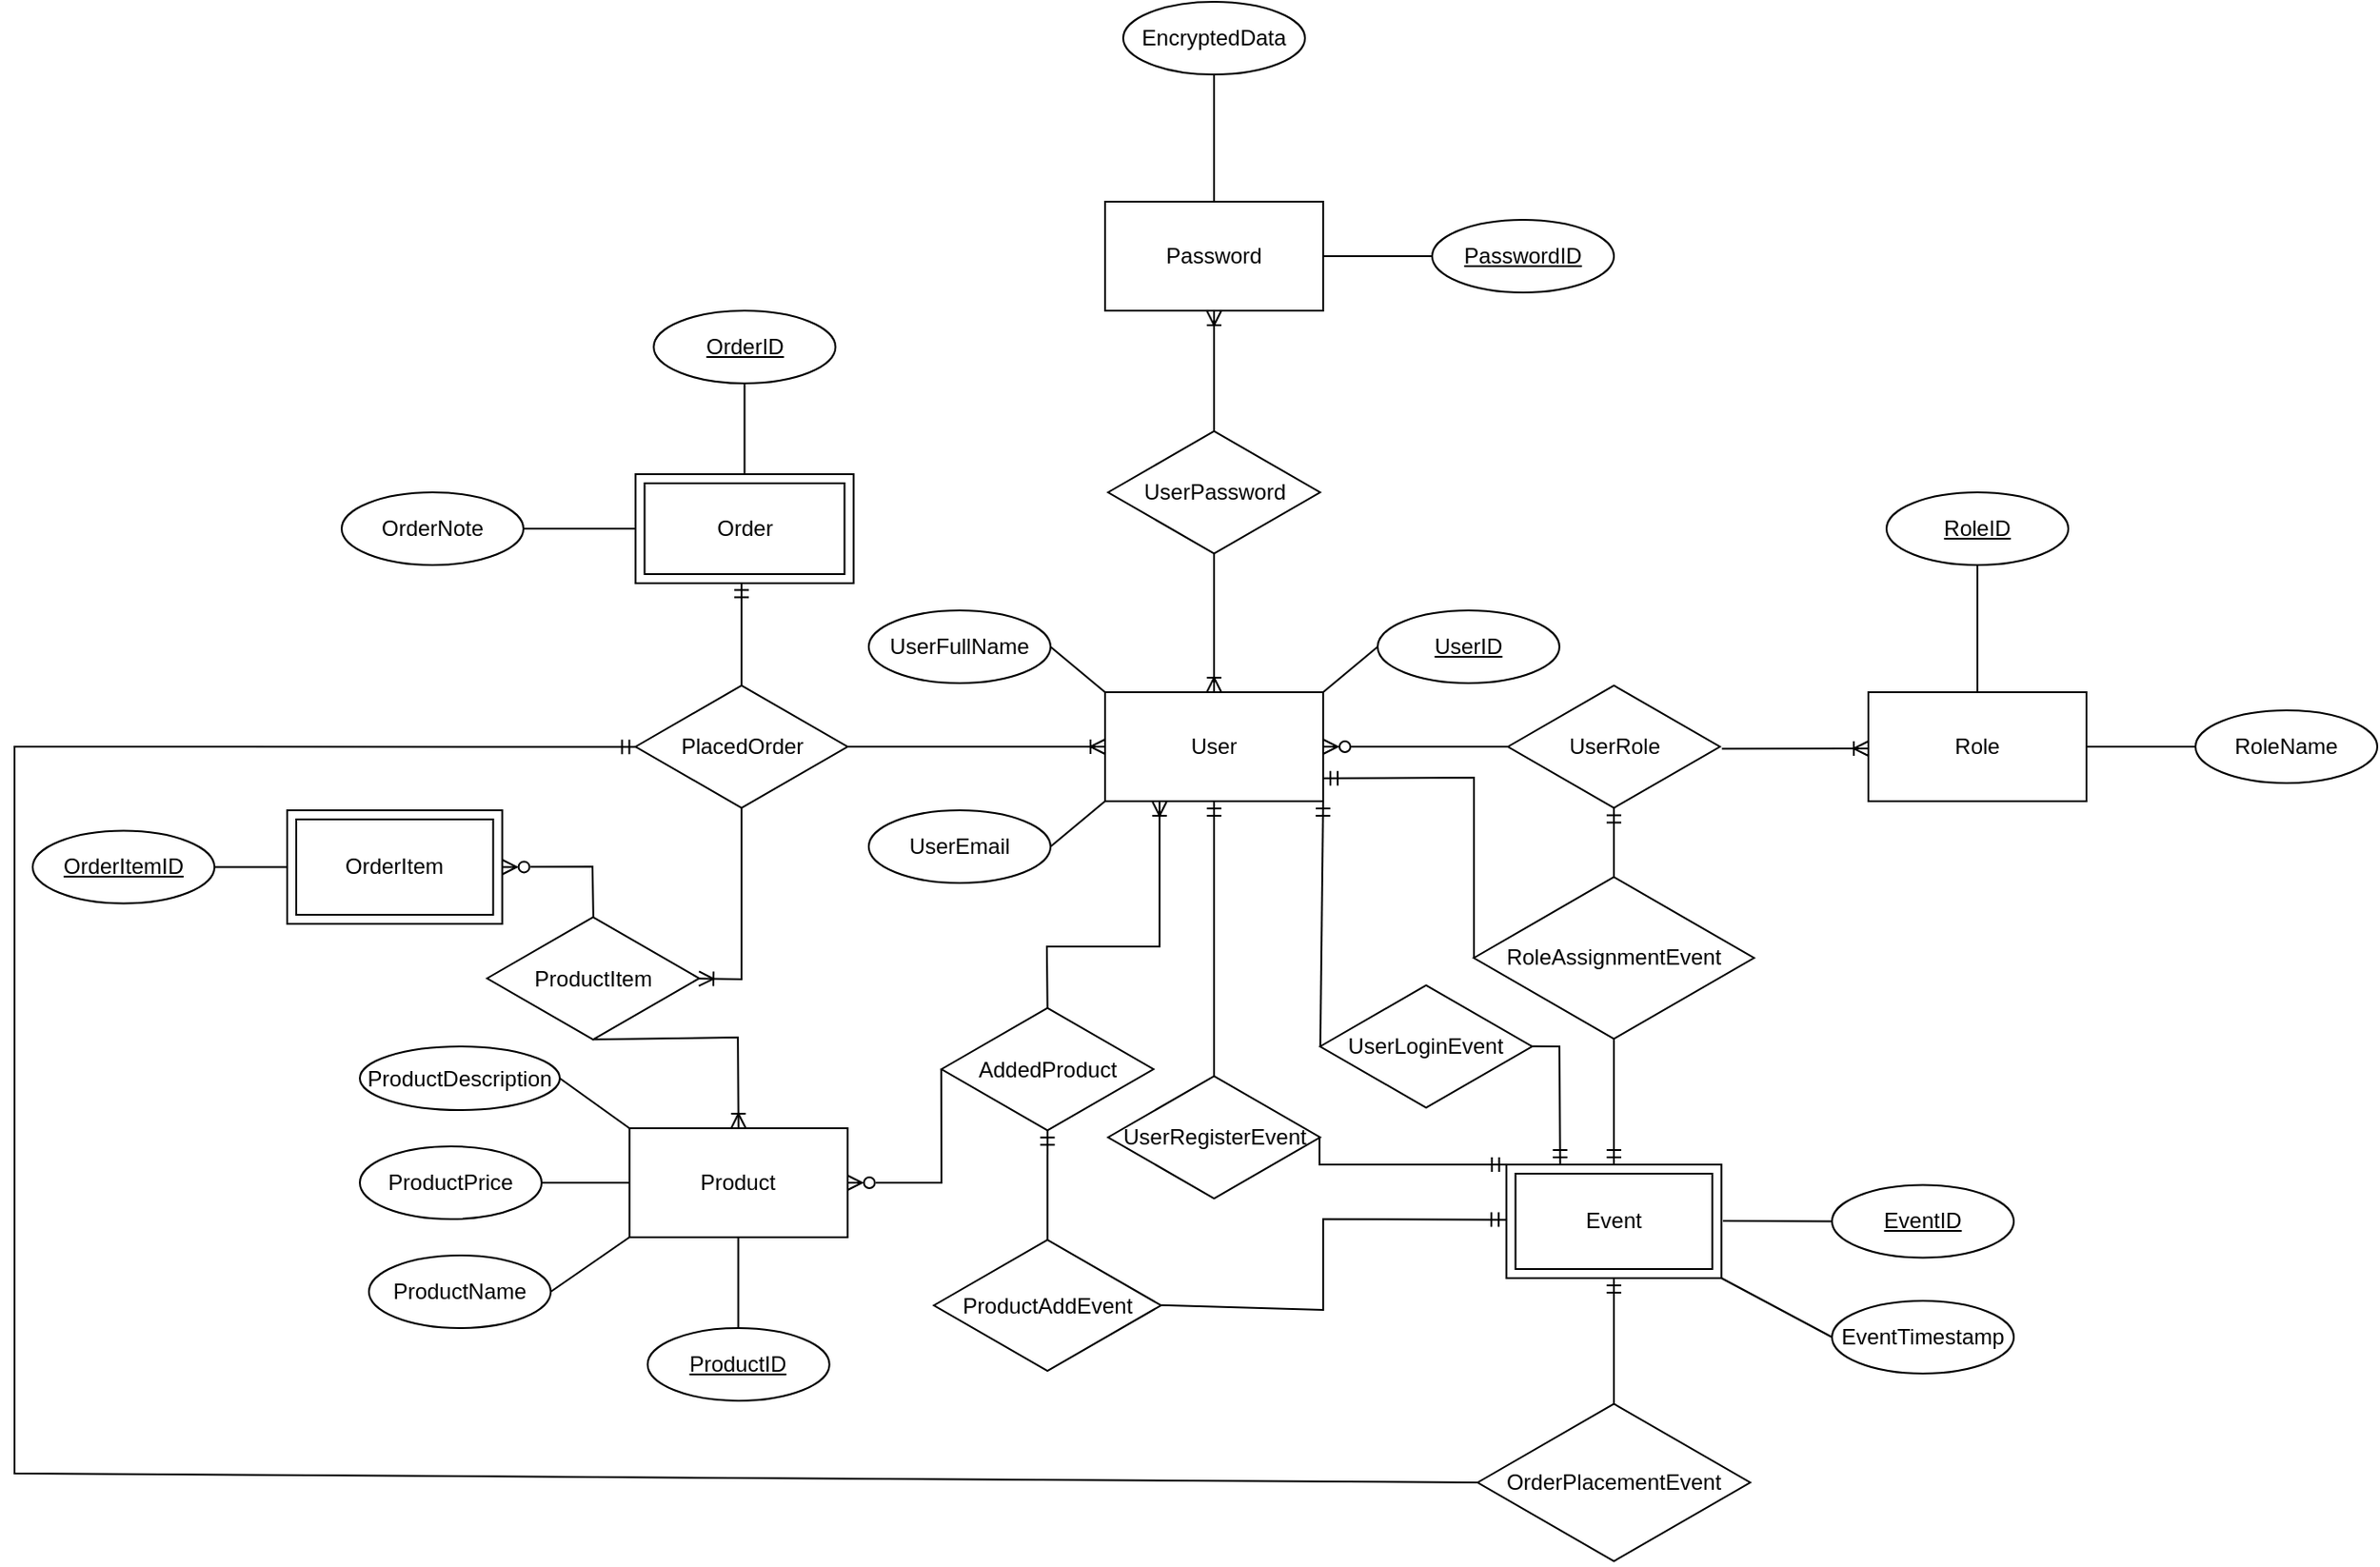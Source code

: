 <mxfile version="21.2.1" type="device">
  <diagram id="R2lEEEUBdFMjLlhIrx00" name="Page-1">
    <mxGraphModel dx="1406" dy="1067" grid="1" gridSize="10" guides="1" tooltips="1" connect="1" arrows="1" fold="1" page="1" pageScale="1" pageWidth="3300" pageHeight="4681" math="0" shadow="0" extFonts="Permanent Marker^https://fonts.googleapis.com/css?family=Permanent+Marker">
      <root>
        <mxCell id="0" />
        <mxCell id="1" parent="0" />
        <mxCell id="20_6diqD-8w0m4eNWyZp-1" value="Product" style="rounded=0;whiteSpace=wrap;html=1;" parent="1" vertex="1">
          <mxGeometry x="1178.34" y="1570" width="120" height="60" as="geometry" />
        </mxCell>
        <mxCell id="20_6diqD-8w0m4eNWyZp-2" value="Order" style="shape=ext;margin=3;double=1;whiteSpace=wrap;html=1;align=center;" parent="1" vertex="1">
          <mxGeometry x="1181.68" y="1210" width="120" height="60" as="geometry" />
        </mxCell>
        <mxCell id="20_6diqD-8w0m4eNWyZp-4" value="PlacedOrder" style="html=1;whiteSpace=wrap;aspect=fixed;shape=isoRectangle;" parent="1" vertex="1">
          <mxGeometry x="1181.68" y="1325" width="116.66" height="70" as="geometry" />
        </mxCell>
        <mxCell id="20_6diqD-8w0m4eNWyZp-6" value="" style="fontSize=12;html=1;endArrow=ERoneToMany;endFill=0;rounded=0;startArrow=none;startFill=0;entryX=0.5;entryY=0;entryDx=0;entryDy=0;exitX=0.498;exitY=0.98;exitDx=0;exitDy=0;exitPerimeter=0;" parent="1" source="VqJtGBDHk-TSc9aQAwcV-5" target="20_6diqD-8w0m4eNWyZp-1" edge="1">
          <mxGeometry width="100" height="100" relative="1" as="geometry">
            <mxPoint x="1240" y="1520" as="sourcePoint" />
            <mxPoint x="1290" y="1410" as="targetPoint" />
            <Array as="points">
              <mxPoint x="1238" y="1520" />
            </Array>
          </mxGeometry>
        </mxCell>
        <mxCell id="20_6diqD-8w0m4eNWyZp-9" value="User" style="rounded=0;whiteSpace=wrap;html=1;" parent="1" vertex="1">
          <mxGeometry x="1440" y="1330" width="120" height="60" as="geometry" />
        </mxCell>
        <mxCell id="20_6diqD-8w0m4eNWyZp-13" value="" style="fontSize=12;html=1;endArrow=ERmandOne;endFill=0;rounded=0;startArrow=none;startFill=0;entryX=0.486;entryY=0.996;entryDx=0;entryDy=0;entryPerimeter=0;exitX=0.5;exitY=0.019;exitDx=0;exitDy=0;exitPerimeter=0;" parent="1" source="20_6diqD-8w0m4eNWyZp-4" target="20_6diqD-8w0m4eNWyZp-2" edge="1">
          <mxGeometry width="100" height="100" relative="1" as="geometry">
            <mxPoint x="1240" y="1330" as="sourcePoint" />
            <mxPoint x="1239.76" y="1372" as="targetPoint" />
          </mxGeometry>
        </mxCell>
        <mxCell id="j9USI9Z3_Fbh5lsbJid5-7" value="" style="fontSize=12;html=1;endArrow=ERoneToMany;endFill=0;rounded=0;startArrow=none;startFill=0;entryX=0;entryY=0.5;entryDx=0;entryDy=0;exitX=0.997;exitY=0.5;exitDx=0;exitDy=0;exitPerimeter=0;" parent="1" source="20_6diqD-8w0m4eNWyZp-4" target="20_6diqD-8w0m4eNWyZp-9" edge="1">
          <mxGeometry width="100" height="100" relative="1" as="geometry">
            <mxPoint x="1300" y="1360" as="sourcePoint" />
            <mxPoint x="1580" y="1360" as="targetPoint" />
          </mxGeometry>
        </mxCell>
        <mxCell id="j9USI9Z3_Fbh5lsbJid5-8" value="AddedProduct" style="html=1;whiteSpace=wrap;aspect=fixed;shape=isoRectangle;" parent="1" vertex="1">
          <mxGeometry x="1350" y="1502.5" width="116.66" height="70" as="geometry" />
        </mxCell>
        <mxCell id="j9USI9Z3_Fbh5lsbJid5-9" value="" style="fontSize=12;html=1;endArrow=ERzeroToMany;endFill=0;rounded=0;startArrow=none;startFill=0;exitX=-0.001;exitY=0.503;exitDx=0;exitDy=0;exitPerimeter=0;entryX=1;entryY=0.5;entryDx=0;entryDy=0;" parent="1" source="j9USI9Z3_Fbh5lsbJid5-8" target="20_6diqD-8w0m4eNWyZp-1" edge="1">
          <mxGeometry width="100" height="100" relative="1" as="geometry">
            <mxPoint x="1450" y="1440" as="sourcePoint" />
            <mxPoint x="1380" y="1538" as="targetPoint" />
            <Array as="points">
              <mxPoint x="1350" y="1600" />
            </Array>
          </mxGeometry>
        </mxCell>
        <mxCell id="j9USI9Z3_Fbh5lsbJid5-10" value="" style="fontSize=12;html=1;endArrow=ERoneToMany;endFill=0;rounded=0;startArrow=none;startFill=0;exitX=0.5;exitY=0.017;exitDx=0;exitDy=0;exitPerimeter=0;entryX=0.25;entryY=1;entryDx=0;entryDy=0;" parent="1" source="j9USI9Z3_Fbh5lsbJid5-8" target="20_6diqD-8w0m4eNWyZp-9" edge="1">
          <mxGeometry width="100" height="100" relative="1" as="geometry">
            <mxPoint x="1488" y="1500" as="sourcePoint" />
            <mxPoint x="1600" y="1537" as="targetPoint" />
            <Array as="points">
              <mxPoint x="1408" y="1470" />
              <mxPoint x="1470" y="1470" />
            </Array>
          </mxGeometry>
        </mxCell>
        <mxCell id="j9USI9Z3_Fbh5lsbJid5-13" value="UserRole" style="html=1;whiteSpace=wrap;aspect=fixed;shape=isoRectangle;" parent="1" vertex="1">
          <mxGeometry x="1661.67" y="1325" width="116.66" height="70" as="geometry" />
        </mxCell>
        <mxCell id="j9USI9Z3_Fbh5lsbJid5-14" value="" style="fontSize=12;html=1;endArrow=ERzeroToMany;endFill=0;rounded=0;startArrow=none;startFill=0;exitX=0.007;exitY=0.5;exitDx=0;exitDy=0;exitPerimeter=0;entryX=1;entryY=0.5;entryDx=0;entryDy=0;" parent="1" source="j9USI9Z3_Fbh5lsbJid5-13" target="20_6diqD-8w0m4eNWyZp-9" edge="1">
          <mxGeometry width="100" height="100" relative="1" as="geometry">
            <mxPoint x="1661.67" y="1359.7" as="sourcePoint" />
            <mxPoint x="1560" y="1360" as="targetPoint" />
          </mxGeometry>
        </mxCell>
        <mxCell id="j9USI9Z3_Fbh5lsbJid5-46" value="OrderID" style="ellipse;whiteSpace=wrap;html=1;align=center;fontStyle=4;" parent="1" vertex="1">
          <mxGeometry x="1191.68" y="1120" width="100" height="40" as="geometry" />
        </mxCell>
        <mxCell id="j9USI9Z3_Fbh5lsbJid5-47" value="" style="endArrow=none;html=1;rounded=0;exitX=0.5;exitY=1;exitDx=0;exitDy=0;" parent="1" source="j9USI9Z3_Fbh5lsbJid5-46" target="20_6diqD-8w0m4eNWyZp-2" edge="1">
          <mxGeometry relative="1" as="geometry">
            <mxPoint x="1150" y="1160" as="sourcePoint" />
            <mxPoint x="1240" y="1210" as="targetPoint" />
          </mxGeometry>
        </mxCell>
        <mxCell id="j9USI9Z3_Fbh5lsbJid5-49" value="ProductDescription" style="ellipse;whiteSpace=wrap;html=1;align=center;" parent="1" vertex="1">
          <mxGeometry x="1030" y="1525" width="110" height="35" as="geometry" />
        </mxCell>
        <mxCell id="j9USI9Z3_Fbh5lsbJid5-50" value="ProductPrice" style="ellipse;whiteSpace=wrap;html=1;align=center;" parent="1" vertex="1">
          <mxGeometry x="1030" y="1580" width="100" height="40" as="geometry" />
        </mxCell>
        <mxCell id="j9USI9Z3_Fbh5lsbJid5-51" value="ProductID" style="ellipse;whiteSpace=wrap;html=1;align=center;fontStyle=4;" parent="1" vertex="1">
          <mxGeometry x="1188.34" y="1680" width="100" height="40" as="geometry" />
        </mxCell>
        <mxCell id="j9USI9Z3_Fbh5lsbJid5-52" value="OrderNote" style="ellipse;whiteSpace=wrap;html=1;align=center;" parent="1" vertex="1">
          <mxGeometry x="1020" y="1220" width="100" height="40" as="geometry" />
        </mxCell>
        <mxCell id="j9USI9Z3_Fbh5lsbJid5-53" value="" style="endArrow=none;html=1;rounded=0;exitX=1;exitY=0.5;exitDx=0;exitDy=0;entryX=0;entryY=0.5;entryDx=0;entryDy=0;" parent="1" source="j9USI9Z3_Fbh5lsbJid5-52" target="20_6diqD-8w0m4eNWyZp-2" edge="1">
          <mxGeometry relative="1" as="geometry">
            <mxPoint x="1130" y="1190" as="sourcePoint" />
            <mxPoint x="1130" y="1240" as="targetPoint" />
          </mxGeometry>
        </mxCell>
        <mxCell id="j9USI9Z3_Fbh5lsbJid5-54" value="" style="endArrow=none;html=1;rounded=0;exitX=0.5;exitY=1;exitDx=0;exitDy=0;" parent="1" edge="1">
          <mxGeometry relative="1" as="geometry">
            <mxPoint x="1238.22" y="1630" as="sourcePoint" />
            <mxPoint x="1238.22" y="1680" as="targetPoint" />
          </mxGeometry>
        </mxCell>
        <mxCell id="j9USI9Z3_Fbh5lsbJid5-55" value="" style="endArrow=none;html=1;rounded=0;exitX=0;exitY=0.5;exitDx=0;exitDy=0;entryX=1;entryY=0.5;entryDx=0;entryDy=0;" parent="1" source="20_6diqD-8w0m4eNWyZp-1" target="j9USI9Z3_Fbh5lsbJid5-50" edge="1">
          <mxGeometry relative="1" as="geometry">
            <mxPoint x="1178.34" y="1630" as="sourcePoint" />
            <mxPoint x="1138.33" y="1655" as="targetPoint" />
          </mxGeometry>
        </mxCell>
        <mxCell id="j9USI9Z3_Fbh5lsbJid5-56" value="" style="endArrow=none;html=1;rounded=0;entryX=1;entryY=0.5;entryDx=0;entryDy=0;" parent="1" target="j9USI9Z3_Fbh5lsbJid5-49" edge="1">
          <mxGeometry relative="1" as="geometry">
            <mxPoint x="1178.33" y="1570" as="sourcePoint" />
            <mxPoint x="1138.33" y="1552.5" as="targetPoint" />
          </mxGeometry>
        </mxCell>
        <mxCell id="j9USI9Z3_Fbh5lsbJid5-65" value="Password" style="rounded=0;whiteSpace=wrap;html=1;" parent="1" vertex="1">
          <mxGeometry x="1440" y="1060" width="120" height="60" as="geometry" />
        </mxCell>
        <mxCell id="j9USI9Z3_Fbh5lsbJid5-66" value="UserPassword" style="html=1;whiteSpace=wrap;aspect=fixed;shape=isoRectangle;" parent="1" vertex="1">
          <mxGeometry x="1441.67" y="1185" width="116.66" height="70" as="geometry" />
        </mxCell>
        <mxCell id="j9USI9Z3_Fbh5lsbJid5-67" value="" style="fontSize=12;html=1;endArrow=ERoneToMany;endFill=0;rounded=0;startArrow=none;startFill=0;entryX=0.5;entryY=0;entryDx=0;entryDy=0;exitX=0.5;exitY=0.976;exitDx=0;exitDy=0;exitPerimeter=0;" parent="1" source="j9USI9Z3_Fbh5lsbJid5-66" target="20_6diqD-8w0m4eNWyZp-9" edge="1">
          <mxGeometry width="100" height="100" relative="1" as="geometry">
            <mxPoint x="1510" y="1270" as="sourcePoint" />
            <mxPoint x="1450" y="1370" as="targetPoint" />
          </mxGeometry>
        </mxCell>
        <mxCell id="j9USI9Z3_Fbh5lsbJid5-68" value="" style="fontSize=12;html=1;endArrow=ERoneToMany;endFill=0;rounded=0;startArrow=none;startFill=0;entryX=0.5;entryY=1;entryDx=0;entryDy=0;exitX=0.5;exitY=0.021;exitDx=0;exitDy=0;exitPerimeter=0;" parent="1" source="j9USI9Z3_Fbh5lsbJid5-66" target="j9USI9Z3_Fbh5lsbJid5-65" edge="1">
          <mxGeometry width="100" height="100" relative="1" as="geometry">
            <mxPoint x="1510" y="1263" as="sourcePoint" />
            <mxPoint x="1510" y="1340" as="targetPoint" />
          </mxGeometry>
        </mxCell>
        <mxCell id="j9USI9Z3_Fbh5lsbJid5-80" value="" style="fontSize=12;html=1;endArrow=ERoneToMany;endFill=0;rounded=0;startArrow=none;startFill=0;exitX=1.009;exitY=0.516;exitDx=0;exitDy=0;exitPerimeter=0;" parent="1" source="j9USI9Z3_Fbh5lsbJid5-13" edge="1">
          <mxGeometry width="100" height="100" relative="1" as="geometry">
            <mxPoint x="1902" y="1359.69" as="sourcePoint" />
            <mxPoint x="1860" y="1361" as="targetPoint" />
          </mxGeometry>
        </mxCell>
        <mxCell id="j9USI9Z3_Fbh5lsbJid5-81" value="Role" style="rounded=0;whiteSpace=wrap;html=1;" parent="1" vertex="1">
          <mxGeometry x="1860" y="1330" width="120" height="60" as="geometry" />
        </mxCell>
        <mxCell id="j9USI9Z3_Fbh5lsbJid5-82" value="PasswordID" style="ellipse;whiteSpace=wrap;html=1;align=center;fontStyle=4;" parent="1" vertex="1">
          <mxGeometry x="1620" y="1070" width="100" height="40" as="geometry" />
        </mxCell>
        <mxCell id="j9USI9Z3_Fbh5lsbJid5-84" value="" style="endArrow=none;html=1;rounded=0;exitX=1;exitY=0.5;exitDx=0;exitDy=0;entryX=0;entryY=0.5;entryDx=0;entryDy=0;" parent="1" source="j9USI9Z3_Fbh5lsbJid5-65" target="j9USI9Z3_Fbh5lsbJid5-82" edge="1">
          <mxGeometry relative="1" as="geometry">
            <mxPoint x="1590" y="1090" as="sourcePoint" />
            <mxPoint x="1600" y="1100" as="targetPoint" />
          </mxGeometry>
        </mxCell>
        <mxCell id="j9USI9Z3_Fbh5lsbJid5-85" value="RoleID" style="ellipse;whiteSpace=wrap;html=1;align=center;fontStyle=4;" parent="1" vertex="1">
          <mxGeometry x="1870" y="1220" width="100" height="40" as="geometry" />
        </mxCell>
        <mxCell id="j9USI9Z3_Fbh5lsbJid5-86" value="" style="endArrow=none;html=1;rounded=0;exitX=0.5;exitY=1;exitDx=0;exitDy=0;entryX=0.5;entryY=0;entryDx=0;entryDy=0;" parent="1" source="j9USI9Z3_Fbh5lsbJid5-85" target="j9USI9Z3_Fbh5lsbJid5-81" edge="1">
          <mxGeometry relative="1" as="geometry">
            <mxPoint x="1890" y="1280" as="sourcePoint" />
            <mxPoint x="1950" y="1280" as="targetPoint" />
          </mxGeometry>
        </mxCell>
        <mxCell id="j9USI9Z3_Fbh5lsbJid5-87" value="RoleName" style="ellipse;whiteSpace=wrap;html=1;align=center;" parent="1" vertex="1">
          <mxGeometry x="2040" y="1340" width="100" height="40" as="geometry" />
        </mxCell>
        <mxCell id="j9USI9Z3_Fbh5lsbJid5-88" value="" style="endArrow=none;html=1;rounded=0;exitX=1;exitY=0.5;exitDx=0;exitDy=0;entryX=0;entryY=0.5;entryDx=0;entryDy=0;" parent="1" source="j9USI9Z3_Fbh5lsbJid5-81" target="j9USI9Z3_Fbh5lsbJid5-87" edge="1">
          <mxGeometry relative="1" as="geometry">
            <mxPoint x="1980" y="1359.86" as="sourcePoint" />
            <mxPoint x="2040" y="1359.86" as="targetPoint" />
          </mxGeometry>
        </mxCell>
        <mxCell id="j9USI9Z3_Fbh5lsbJid5-90" value="UserID" style="ellipse;whiteSpace=wrap;html=1;align=center;fontStyle=4;" parent="1" vertex="1">
          <mxGeometry x="1590" y="1285" width="100" height="40" as="geometry" />
        </mxCell>
        <mxCell id="j9USI9Z3_Fbh5lsbJid5-91" value="" style="endArrow=none;html=1;rounded=0;exitX=1;exitY=0;exitDx=0;exitDy=0;entryX=0;entryY=0.5;entryDx=0;entryDy=0;" parent="1" source="20_6diqD-8w0m4eNWyZp-9" target="j9USI9Z3_Fbh5lsbJid5-90" edge="1">
          <mxGeometry relative="1" as="geometry">
            <mxPoint x="1550" y="1310" as="sourcePoint" />
            <mxPoint x="1610" y="1310" as="targetPoint" />
          </mxGeometry>
        </mxCell>
        <mxCell id="j9USI9Z3_Fbh5lsbJid5-92" value="UserFullName" style="ellipse;whiteSpace=wrap;html=1;align=center;" parent="1" vertex="1">
          <mxGeometry x="1310" y="1285" width="100" height="40" as="geometry" />
        </mxCell>
        <mxCell id="j9USI9Z3_Fbh5lsbJid5-93" value="" style="endArrow=none;html=1;rounded=0;exitX=0;exitY=0;exitDx=0;exitDy=0;entryX=1;entryY=0.5;entryDx=0;entryDy=0;" parent="1" source="20_6diqD-8w0m4eNWyZp-9" target="j9USI9Z3_Fbh5lsbJid5-92" edge="1">
          <mxGeometry relative="1" as="geometry">
            <mxPoint x="1340" y="1330" as="sourcePoint" />
            <mxPoint x="1380" y="1310" as="targetPoint" />
          </mxGeometry>
        </mxCell>
        <mxCell id="j9USI9Z3_Fbh5lsbJid5-94" value="UserEmail" style="ellipse;whiteSpace=wrap;html=1;align=center;" parent="1" vertex="1">
          <mxGeometry x="1310.0" y="1395" width="100" height="40" as="geometry" />
        </mxCell>
        <mxCell id="j9USI9Z3_Fbh5lsbJid5-95" value="" style="endArrow=none;html=1;rounded=0;exitX=1;exitY=0.5;exitDx=0;exitDy=0;entryX=0;entryY=1;entryDx=0;entryDy=0;" parent="1" source="j9USI9Z3_Fbh5lsbJid5-94" target="20_6diqD-8w0m4eNWyZp-9" edge="1">
          <mxGeometry relative="1" as="geometry">
            <mxPoint x="1460" y="1425" as="sourcePoint" />
            <mxPoint x="1410" y="1395" as="targetPoint" />
          </mxGeometry>
        </mxCell>
        <mxCell id="LpzZig_MaYKqlC0Sr99b-2" value="ProductAddEvent" style="html=1;whiteSpace=wrap;aspect=fixed;shape=isoRectangle;" parent="1" vertex="1">
          <mxGeometry x="1345.83" y="1630" width="124.99" height="75" as="geometry" />
        </mxCell>
        <mxCell id="LpzZig_MaYKqlC0Sr99b-3" value="OrderPlacementEvent" style="html=1;whiteSpace=wrap;aspect=fixed;shape=isoRectangle;" parent="1" vertex="1">
          <mxGeometry x="1645" y="1720" width="149.99" height="90" as="geometry" />
        </mxCell>
        <mxCell id="LpzZig_MaYKqlC0Sr99b-4" value="RoleAssignmentEvent" style="html=1;whiteSpace=wrap;aspect=fixed;shape=isoRectangle;" parent="1" vertex="1">
          <mxGeometry x="1642.92" y="1430" width="154.16" height="92.5" as="geometry" />
        </mxCell>
        <mxCell id="LpzZig_MaYKqlC0Sr99b-5" value="UserRegisterEvent" style="html=1;whiteSpace=wrap;aspect=fixed;shape=isoRectangle;" parent="1" vertex="1">
          <mxGeometry x="1441.67" y="1540" width="116.66" height="70" as="geometry" />
        </mxCell>
        <mxCell id="LpzZig_MaYKqlC0Sr99b-6" value="UserLoginEvent" style="html=1;whiteSpace=wrap;aspect=fixed;shape=isoRectangle;" parent="1" vertex="1">
          <mxGeometry x="1558.33" y="1490" width="116.66" height="70" as="geometry" />
        </mxCell>
        <mxCell id="LpzZig_MaYKqlC0Sr99b-7" value="" style="endArrow=ERmandOne;html=1;rounded=0;exitX=0.5;exitY=0.018;exitDx=0;exitDy=0;exitPerimeter=0;entryX=0.5;entryY=0.982;entryDx=0;entryDy=0;entryPerimeter=0;startArrow=none;startFill=0;endFill=0;" parent="1" source="LpzZig_MaYKqlC0Sr99b-4" target="j9USI9Z3_Fbh5lsbJid5-13" edge="1">
          <mxGeometry width="50" height="50" relative="1" as="geometry">
            <mxPoint x="1720" y="1480" as="sourcePoint" />
            <mxPoint x="1720" y="1400" as="targetPoint" />
          </mxGeometry>
        </mxCell>
        <mxCell id="LpzZig_MaYKqlC0Sr99b-8" value="" style="endArrow=none;html=1;rounded=0;entryX=0.5;entryY=0.983;entryDx=0;entryDy=0;entryPerimeter=0;exitX=0.5;exitY=0;exitDx=0;exitDy=0;startArrow=ERmandOne;startFill=0;" parent="1" source="LpzZig_MaYKqlC0Sr99b-9" target="LpzZig_MaYKqlC0Sr99b-4" edge="1">
          <mxGeometry width="50" height="50" relative="1" as="geometry">
            <mxPoint x="1719.87" y="1587.44" as="sourcePoint" />
            <mxPoint x="1719.31" y="1578.5" as="targetPoint" />
          </mxGeometry>
        </mxCell>
        <mxCell id="LpzZig_MaYKqlC0Sr99b-9" value="Event" style="shape=ext;margin=3;double=1;whiteSpace=wrap;html=1;align=center;" parent="1" vertex="1">
          <mxGeometry x="1660.83" y="1590" width="118.33" height="62.5" as="geometry" />
        </mxCell>
        <mxCell id="LpzZig_MaYKqlC0Sr99b-10" value="" style="endArrow=ERmandOne;html=1;rounded=0;entryX=0.5;entryY=1;entryDx=0;entryDy=0;exitX=0.5;exitY=0.027;exitDx=0;exitDy=0;exitPerimeter=0;startArrow=none;startFill=0;endFill=0;" parent="1" source="LpzZig_MaYKqlC0Sr99b-5" target="20_6diqD-8w0m4eNWyZp-9" edge="1">
          <mxGeometry width="50" height="50" relative="1" as="geometry">
            <mxPoint x="1500" y="1540" as="sourcePoint" />
            <mxPoint x="1520" y="1450" as="targetPoint" />
          </mxGeometry>
        </mxCell>
        <mxCell id="LpzZig_MaYKqlC0Sr99b-11" value="" style="endArrow=none;html=1;rounded=0;entryX=0.997;entryY=0.5;entryDx=0;entryDy=0;exitX=0;exitY=0;exitDx=0;exitDy=0;entryPerimeter=0;startArrow=ERmandOne;startFill=0;" parent="1" source="LpzZig_MaYKqlC0Sr99b-9" target="LpzZig_MaYKqlC0Sr99b-5" edge="1">
          <mxGeometry width="50" height="50" relative="1" as="geometry">
            <mxPoint x="1583" y="1729.5" as="sourcePoint" />
            <mxPoint x="1580" y="1577.5" as="targetPoint" />
            <Array as="points">
              <mxPoint x="1558" y="1590" />
            </Array>
          </mxGeometry>
        </mxCell>
        <mxCell id="LpzZig_MaYKqlC0Sr99b-12" value="" style="endArrow=none;html=1;rounded=0;exitX=1;exitY=1;exitDx=0;exitDy=0;endFill=0;startArrow=ERmandOne;startFill=0;entryX=0.001;entryY=0.497;entryDx=0;entryDy=0;entryPerimeter=0;" parent="1" source="20_6diqD-8w0m4eNWyZp-9" target="LpzZig_MaYKqlC0Sr99b-6" edge="1">
          <mxGeometry width="50" height="50" relative="1" as="geometry">
            <mxPoint x="1600" y="1430" as="sourcePoint" />
            <mxPoint x="1530" y="1505" as="targetPoint" />
          </mxGeometry>
        </mxCell>
        <mxCell id="LpzZig_MaYKqlC0Sr99b-13" value="" style="endArrow=none;html=1;rounded=0;entryX=0.998;entryY=0.499;entryDx=0;entryDy=0;entryPerimeter=0;endFill=0;startArrow=ERmandOne;startFill=0;exitX=0.25;exitY=0;exitDx=0;exitDy=0;" parent="1" source="LpzZig_MaYKqlC0Sr99b-9" target="LpzZig_MaYKqlC0Sr99b-6" edge="1">
          <mxGeometry width="50" height="50" relative="1" as="geometry">
            <mxPoint x="1680" y="1550" as="sourcePoint" />
            <mxPoint x="1685.5" y="1567.5" as="targetPoint" />
            <Array as="points">
              <mxPoint x="1690" y="1525" />
            </Array>
          </mxGeometry>
        </mxCell>
        <mxCell id="LpzZig_MaYKqlC0Sr99b-14" value="" style="endArrow=none;html=1;rounded=0;exitX=0.5;exitY=0.98;exitDx=0;exitDy=0;endFill=0;startArrow=ERmandOne;startFill=0;exitPerimeter=0;entryX=0.5;entryY=0.022;entryDx=0;entryDy=0;entryPerimeter=0;" parent="1" source="j9USI9Z3_Fbh5lsbJid5-8" target="LpzZig_MaYKqlC0Sr99b-2" edge="1">
          <mxGeometry width="50" height="50" relative="1" as="geometry">
            <mxPoint x="1484.5" y="1680" as="sourcePoint" />
            <mxPoint x="1408" y="1640" as="targetPoint" />
          </mxGeometry>
        </mxCell>
        <mxCell id="LpzZig_MaYKqlC0Sr99b-15" value="" style="endArrow=none;html=1;rounded=0;endFill=0;startArrow=ERmandOne;startFill=0;entryX=1;entryY=0.499;entryDx=0;entryDy=0;entryPerimeter=0;exitX=-0.002;exitY=0.485;exitDx=0;exitDy=0;exitPerimeter=0;" parent="1" source="LpzZig_MaYKqlC0Sr99b-9" target="LpzZig_MaYKqlC0Sr99b-2" edge="1">
          <mxGeometry width="50" height="50" relative="1" as="geometry">
            <mxPoint x="1650" y="1620" as="sourcePoint" />
            <mxPoint x="1480" y="1670" as="targetPoint" />
            <Array as="points">
              <mxPoint x="1560" y="1620" />
              <mxPoint x="1560" y="1670" />
            </Array>
          </mxGeometry>
        </mxCell>
        <mxCell id="LpzZig_MaYKqlC0Sr99b-16" value="EventID" style="ellipse;whiteSpace=wrap;html=1;align=center;fontStyle=4;" parent="1" vertex="1">
          <mxGeometry x="1840" y="1601.25" width="100" height="40" as="geometry" />
        </mxCell>
        <mxCell id="LpzZig_MaYKqlC0Sr99b-17" value="" style="endArrow=none;html=1;rounded=0;entryX=0;entryY=0.5;entryDx=0;entryDy=0;" parent="1" target="LpzZig_MaYKqlC0Sr99b-16" edge="1">
          <mxGeometry relative="1" as="geometry">
            <mxPoint x="1780" y="1621" as="sourcePoint" />
            <mxPoint x="1820" y="1702.5" as="targetPoint" />
          </mxGeometry>
        </mxCell>
        <mxCell id="LpzZig_MaYKqlC0Sr99b-18" value="" style="endArrow=none;html=1;rounded=0;startArrow=ERmandOne;startFill=0;exitX=0.5;exitY=1;exitDx=0;exitDy=0;entryX=0.5;entryY=0.017;entryDx=0;entryDy=0;entryPerimeter=0;" parent="1" source="LpzZig_MaYKqlC0Sr99b-9" target="LpzZig_MaYKqlC0Sr99b-3" edge="1">
          <mxGeometry width="50" height="50" relative="1" as="geometry">
            <mxPoint x="1720" y="1660" as="sourcePoint" />
            <mxPoint x="1720" y="1710" as="targetPoint" />
          </mxGeometry>
        </mxCell>
        <mxCell id="LpzZig_MaYKqlC0Sr99b-19" value="" style="endArrow=none;html=1;rounded=0;startArrow=ERmandOne;startFill=0;exitX=0.005;exitY=0.502;exitDx=0;exitDy=0;exitPerimeter=0;entryX=0.003;entryY=0.5;entryDx=0;entryDy=0;entryPerimeter=0;" parent="1" source="20_6diqD-8w0m4eNWyZp-4" target="LpzZig_MaYKqlC0Sr99b-3" edge="1">
          <mxGeometry width="50" height="50" relative="1" as="geometry">
            <mxPoint x="1170" y="1370" as="sourcePoint" />
            <mxPoint x="1640" y="1760" as="targetPoint" />
            <Array as="points">
              <mxPoint x="840" y="1360" />
              <mxPoint x="840" y="1760" />
            </Array>
          </mxGeometry>
        </mxCell>
        <mxCell id="YD4lLcaZW8sssFOEBoaY-1" value="EncryptedData" style="ellipse;whiteSpace=wrap;html=1;align=center;" parent="1" vertex="1">
          <mxGeometry x="1450" y="950" width="100" height="40" as="geometry" />
        </mxCell>
        <mxCell id="YD4lLcaZW8sssFOEBoaY-2" value="" style="endArrow=none;html=1;rounded=0;exitX=0.5;exitY=0;exitDx=0;exitDy=0;entryX=0.5;entryY=1;entryDx=0;entryDy=0;" parent="1" source="j9USI9Z3_Fbh5lsbJid5-65" target="YD4lLcaZW8sssFOEBoaY-1" edge="1">
          <mxGeometry relative="1" as="geometry">
            <mxPoint x="1460" y="1030" as="sourcePoint" />
            <mxPoint x="1520" y="1030" as="targetPoint" />
          </mxGeometry>
        </mxCell>
        <mxCell id="VqJtGBDHk-TSc9aQAwcV-1" value="ProductName" style="ellipse;whiteSpace=wrap;html=1;align=center;" parent="1" vertex="1">
          <mxGeometry x="1035" y="1640" width="100" height="40" as="geometry" />
        </mxCell>
        <mxCell id="VqJtGBDHk-TSc9aQAwcV-2" value="" style="endArrow=none;html=1;rounded=0;exitX=0;exitY=1;exitDx=0;exitDy=0;entryX=1;entryY=0.5;entryDx=0;entryDy=0;" parent="1" source="20_6diqD-8w0m4eNWyZp-1" target="VqJtGBDHk-TSc9aQAwcV-1" edge="1">
          <mxGeometry relative="1" as="geometry">
            <mxPoint x="1188" y="1610.5" as="sourcePoint" />
            <mxPoint x="1145" y="1610.5" as="targetPoint" />
          </mxGeometry>
        </mxCell>
        <mxCell id="VqJtGBDHk-TSc9aQAwcV-4" value="OrderItem" style="shape=ext;margin=3;double=1;whiteSpace=wrap;html=1;align=center;" parent="1" vertex="1">
          <mxGeometry x="990.0" y="1395" width="118.33" height="62.5" as="geometry" />
        </mxCell>
        <mxCell id="VqJtGBDHk-TSc9aQAwcV-5" value="ProductItem" style="html=1;whiteSpace=wrap;aspect=fixed;shape=isoRectangle;" parent="1" vertex="1">
          <mxGeometry x="1100" y="1452.5" width="116.66" height="70" as="geometry" />
        </mxCell>
        <mxCell id="VqJtGBDHk-TSc9aQAwcV-6" value="" style="fontSize=12;html=1;endArrow=ERzeroToMany;endFill=0;rounded=0;startArrow=none;startFill=0;entryX=1;entryY=0.5;entryDx=0;entryDy=0;exitX=0.501;exitY=0.022;exitDx=0;exitDy=0;exitPerimeter=0;" parent="1" source="VqJtGBDHk-TSc9aQAwcV-5" target="VqJtGBDHk-TSc9aQAwcV-4" edge="1">
          <mxGeometry width="100" height="100" relative="1" as="geometry">
            <mxPoint x="1130.66" y="1405.5" as="sourcePoint" />
            <mxPoint x="1202.66" y="1454.5" as="targetPoint" />
            <Array as="points">
              <mxPoint x="1158" y="1426" />
            </Array>
          </mxGeometry>
        </mxCell>
        <mxCell id="VqJtGBDHk-TSc9aQAwcV-7" value="" style="fontSize=12;html=1;endArrow=ERoneToMany;endFill=0;rounded=0;startArrow=none;startFill=0;entryX=0.999;entryY=0.502;entryDx=0;entryDy=0;exitX=0.5;exitY=0.977;exitDx=0;exitDy=0;exitPerimeter=0;entryPerimeter=0;" parent="1" source="20_6diqD-8w0m4eNWyZp-4" target="VqJtGBDHk-TSc9aQAwcV-5" edge="1">
          <mxGeometry width="100" height="100" relative="1" as="geometry">
            <mxPoint x="1178.34" y="1431" as="sourcePoint" />
            <mxPoint x="1250.34" y="1480" as="targetPoint" />
            <Array as="points">
              <mxPoint x="1240" y="1488" />
            </Array>
          </mxGeometry>
        </mxCell>
        <mxCell id="VqJtGBDHk-TSc9aQAwcV-9" value="OrderItemID" style="ellipse;whiteSpace=wrap;html=1;align=center;fontStyle=4;" parent="1" vertex="1">
          <mxGeometry x="850.0" y="1406.25" width="100" height="40" as="geometry" />
        </mxCell>
        <mxCell id="VqJtGBDHk-TSc9aQAwcV-10" value="" style="endArrow=none;html=1;rounded=0;entryX=1;entryY=0.5;entryDx=0;entryDy=0;exitX=0;exitY=0.5;exitDx=0;exitDy=0;" parent="1" source="VqJtGBDHk-TSc9aQAwcV-4" target="VqJtGBDHk-TSc9aQAwcV-9" edge="1">
          <mxGeometry relative="1" as="geometry">
            <mxPoint x="1050" y="1475" as="sourcePoint" />
            <mxPoint x="921.67" y="1470" as="targetPoint" />
          </mxGeometry>
        </mxCell>
        <mxCell id="VqJtGBDHk-TSc9aQAwcV-16" value="" style="endArrow=none;html=1;rounded=0;endFill=0;startArrow=ERmandOne;startFill=0;exitX=1;exitY=0.79;exitDx=0;exitDy=0;exitPerimeter=0;" parent="1" source="20_6diqD-8w0m4eNWyZp-9" edge="1">
          <mxGeometry width="50" height="50" relative="1" as="geometry">
            <mxPoint x="1643" y="1368" as="sourcePoint" />
            <mxPoint x="1643" y="1476" as="targetPoint" />
            <Array as="points">
              <mxPoint x="1643" y="1377" />
            </Array>
          </mxGeometry>
        </mxCell>
        <mxCell id="VqJtGBDHk-TSc9aQAwcV-17" value="EventTimestamp" style="ellipse;whiteSpace=wrap;html=1;align=center;" parent="1" vertex="1">
          <mxGeometry x="1840" y="1665" width="100" height="40" as="geometry" />
        </mxCell>
        <mxCell id="VqJtGBDHk-TSc9aQAwcV-18" value="" style="endArrow=none;html=1;rounded=0;entryX=0;entryY=0.5;entryDx=0;entryDy=0;exitX=1;exitY=1;exitDx=0;exitDy=0;" parent="1" source="LpzZig_MaYKqlC0Sr99b-9" target="VqJtGBDHk-TSc9aQAwcV-17" edge="1">
          <mxGeometry relative="1" as="geometry">
            <mxPoint x="1778.33" y="1679.66" as="sourcePoint" />
            <mxPoint x="1838.33" y="1679.66" as="targetPoint" />
          </mxGeometry>
        </mxCell>
      </root>
    </mxGraphModel>
  </diagram>
</mxfile>
